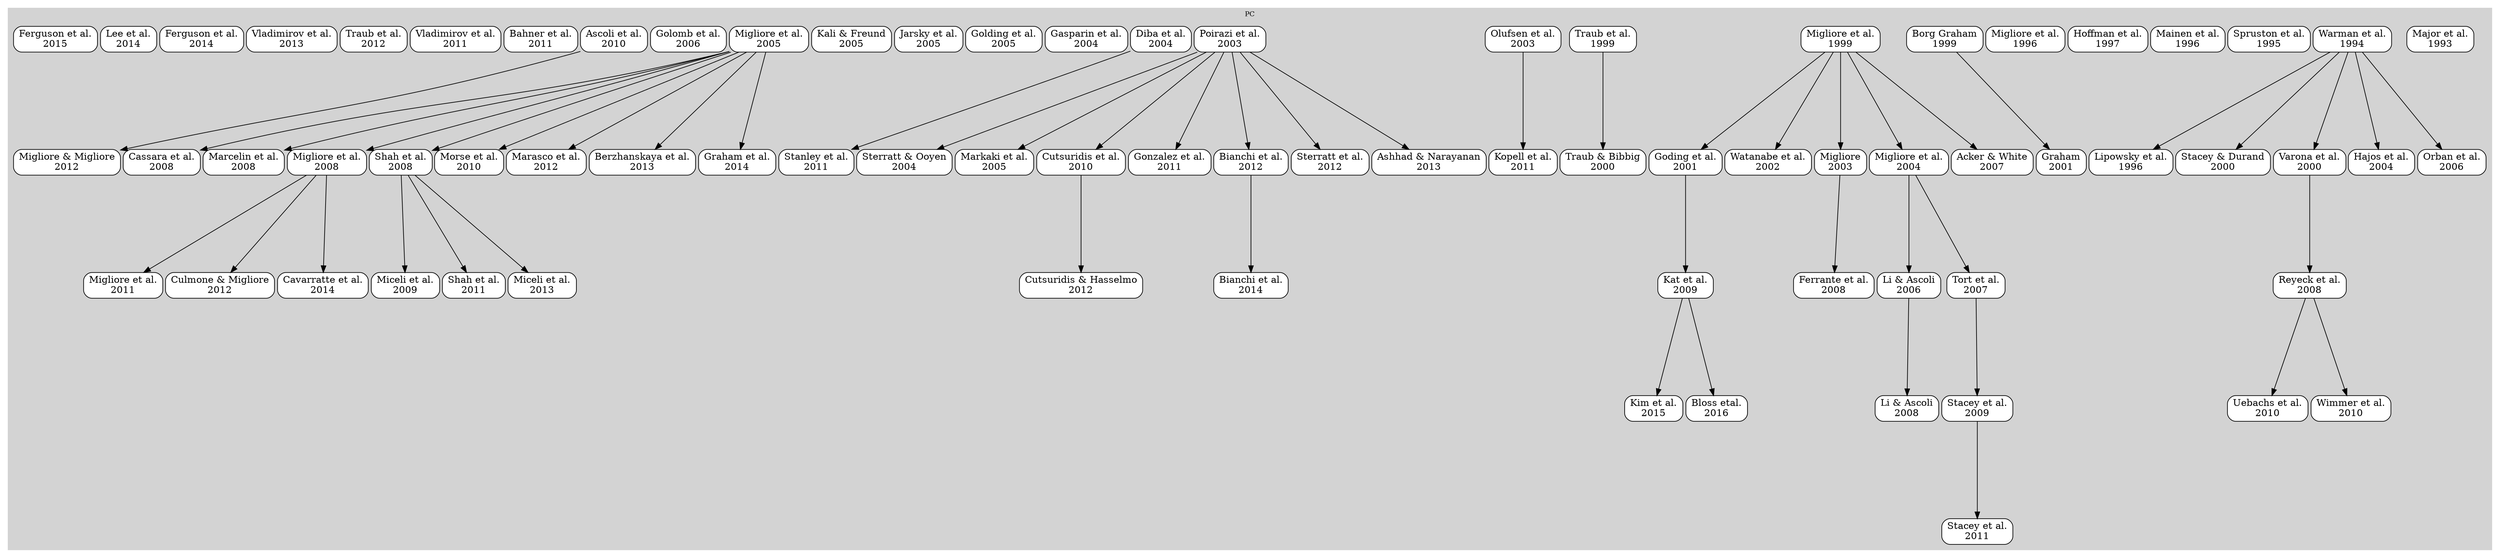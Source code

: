 # GraphViz compliant export of CA1Models.csv

digraph CA1Models_csv {
  fontsize=10;
  ranksep=2;
  nodesep=0.06;

  subgraph cluster_PC {
    style=filled;
    color=lightgrey;
    node [shape="rect",style="rounded,filled",color="black",fillcolor="white",label="Major et al.\n1993"]; p01;
    node [shape="rect",style="rounded,filled",color="black",fillcolor="white",label="Warman et al.\n1994"]; p02;
    node [shape="rect",style="rounded,filled",color="black",fillcolor="white",label="Spruston et al.\n1995"]; p03;
    node [shape="rect",style="rounded,filled",color="black",fillcolor="white",label="Mainen et al.\n1996"]; p04;
    node [shape="rect",style="rounded,filled",color="black",fillcolor="white",label="Hoffman et al.\n1997"]; p05;
    node [shape="rect",style="rounded,filled",color="black",fillcolor="white",label="Lipowsky et al.\n1996"]; p06;
    p02 -> p06 [len=1.0, arrowhead=normal]
    node [shape="rect",style="rounded,filled",color="black",fillcolor="white",label="Migliore et al.\n1996"]; p07;
    node [shape="rect",style="rounded,filled",color="black",fillcolor="white",label="Borg Graham\n1999"]; p08;
    node [shape="rect",style="rounded,filled",color="black",fillcolor="white",label="Migliore et al.\n1999"]; p09;
    node [shape="rect",style="rounded,filled",color="black",fillcolor="white",label="Traub et al.\n1999"]; n01;
    node [shape="rect",style="rounded,filled",color="black",fillcolor="white",label="Stacey & Durand\n2000"]; p10;
    p02 -> p10 [len=1.0, arrowhead=normal]
    node [shape="rect",style="rounded,filled",color="black",fillcolor="white",label="Traub & Bibbig\n2000"]; n06;
    n01 -> n06 [len=1.0, arrowhead=normal]
    node [shape="rect",style="rounded,filled",color="black",fillcolor="white",label="Varona et al.\n2000"]; p11;
    p02 -> p11 [len=1.0, arrowhead=normal]
    node [shape="rect",style="rounded,filled",color="black",fillcolor="white",label="Goding et al.\n2001"]; p12;
    p09 -> p12 [len=1.0, arrowhead=normal]
    node [shape="rect",style="rounded,filled",color="black",fillcolor="white",label="Graham\n2001"]; p13;
    p08 -> p13 [len=1.0, arrowhead=normal]
    node [shape="rect",style="rounded,filled",color="black",fillcolor="white",label="Watanabe et al.\n2002"]; p14;
    p09 -> p14 [len=1.0, arrowhead=normal]
    node [shape="rect",style="rounded,filled",color="black",fillcolor="white",label="Migliore\n2003"]; p15;
    p09 -> p15 [len=1.0, arrowhead=normal]
    node [shape="rect",style="rounded,filled",color="black",fillcolor="white",label="Olufsen et al.\n2003"]; n11;
    node [shape="rect",style="rounded,filled",color="black",fillcolor="white",label="Poirazi et al.\n2003"]; p16;
    node [shape="rect",style="rounded,filled",color="black",fillcolor="white",label="Diba et al.\n2004"]; p17;
    node [shape="rect",style="rounded,filled",color="black",fillcolor="white",label="Gasparin et al.\n2004"]; p18;
    node [shape="rect",style="rounded,filled",color="black",fillcolor="white",label="Hajos et al.\n2004"]; p19;
    p02 -> p19 [len=1.0, arrowhead=normal]
    node [shape="rect",style="rounded,filled",color="black",fillcolor="white",label="Migliore et al.\n2004"]; p20;
    p09 -> p20 [len=1.0, arrowhead=normal]
    node [shape="rect",style="rounded,filled",color="black",fillcolor="white",label="Sterratt & Ooyen\n2004"]; p21;
    p16 -> p21 [len=1.0, arrowhead=normal]
    node [shape="rect",style="rounded,filled",color="black",fillcolor="white",label="Golding et al.\n2005"]; p22;
    node [shape="rect",style="rounded,filled",color="black",fillcolor="white",label="Jarsky et al.\n2005"]; p23;
    node [shape="rect",style="rounded,filled",color="black",fillcolor="white",label="Kali & Freund\n2005"]; p24;
    node [shape="rect",style="rounded,filled",color="black",fillcolor="white",label="Markaki et al.\n2005"]; p25;
    p16 -> p25 [len=1.0, arrowhead=normal]
    node [shape="rect",style="rounded,filled",color="black",fillcolor="white",label="Migliore et al.\n2005"]; p26;
    node [shape="rect",style="rounded,filled",color="black",fillcolor="white",label="Golomb et al.\n2006"]; p27;
    node [shape="rect",style="rounded,filled",color="black",fillcolor="white",label="Li & Ascoli\n2006"]; p28;
    p20 -> p28 [len=1.0, arrowhead=normal]
    node [shape="rect",style="rounded,filled",color="black",fillcolor="white",label="Orban et al.\n2006"]; n16;
    p02 -> n16 [len=1.0, arrowhead=normal]
    node [shape="rect",style="rounded,filled",color="black",fillcolor="white",label="Acker & White\n2007"]; p29;
    p09 -> p29 [len=1.0, arrowhead=normal]
    node [shape="rect",style="rounded,filled",color="black",fillcolor="white",label="Tort et al.\n2007"]; n19;
    p20 -> n19 [len=1.0, arrowhead=normal]
    node [shape="rect",style="rounded,filled",color="black",fillcolor="white",label="Cassara et al.\n2008"]; p30;
    p26 -> p30 [len=1.0, arrowhead=normal]
    node [shape="rect",style="rounded,filled",color="black",fillcolor="white",label="Ferrante et al.\n2008"]; p31;
    p15 -> p31 [len=1.0, arrowhead=normal]
    node [shape="rect",style="rounded,filled",color="black",fillcolor="white",label="Li & Ascoli\n2008"]; p32;
    p28 -> p32 [len=1.0, arrowhead=normal]
    node [shape="rect",style="rounded,filled",color="black",fillcolor="white",label="Marcelin et al.\n2008"]; p33;
    p26 -> p33 [len=1.0, arrowhead=normal]
    node [shape="rect",style="rounded,filled",color="black",fillcolor="white",label="Migliore et al.\n2008"]; p34;
    p26 -> p34 [len=1.0, arrowhead=normal]
    node [shape="rect",style="rounded,filled",color="black",fillcolor="white",label="Reyeck et al.\n2008"]; p35;
    p11 -> p35 [len=1.0, arrowhead=normal]
    node [shape="rect",style="rounded,filled",color="black",fillcolor="white",label="Shah et al.\n2008"]; p36;
    p26 -> p36 [len=1.0, arrowhead=normal]
    node [shape="rect",style="rounded,filled",color="black",fillcolor="white",label="Miceli et al.\n2009"]; p37;
    p36 -> p37 [len=1.0, arrowhead=normal]
    node [shape="rect",style="rounded,filled",color="black",fillcolor="white",label="Kat et al.\n2009"]; p38;
    p12 -> p38 [len=1.0, arrowhead=normal]
    node [shape="rect",style="rounded,filled",color="black",fillcolor="white",label="Stacey et al.\n2009"]; n22;
    n19 -> n22 [len=1.0, arrowhead=normal]
    node [shape="rect",style="rounded,filled",color="black",fillcolor="white",label="Ascoli et al.\n2010"]; p39;
    node [shape="rect",style="rounded,filled",color="black",fillcolor="white",label="Cutsuridis et al.\n2010"]; n24;
    p16 -> n24 [len=1.0, arrowhead=normal]
    node [shape="rect",style="rounded,filled",color="black",fillcolor="white",label="Morse et al.\n2010"]; p40;
    p26 -> p40 [len=1.0, arrowhead=normal]
    node [shape="rect",style="rounded,filled",color="black",fillcolor="white",label="Uebachs et al.\n2010"]; p41;
    p35 -> p41 [len=1.0, arrowhead=normal]
    node [shape="rect",style="rounded,filled",color="black",fillcolor="white",label="Wimmer et al.\n2010"]; p42;
    p35 -> p42 [len=1.0, arrowhead=normal]
    node [shape="rect",style="rounded,filled",color="black",fillcolor="white",label="Bahner et al.\n2011"]; n29;
    node [shape="rect",style="rounded,filled",color="black",fillcolor="white",label="Gonzalez et al.\n2011"]; p43;
    p16 -> p43 [len=1.0, arrowhead=normal]
    node [shape="rect",style="rounded,filled",color="black",fillcolor="white",label="Kopell et al.\n2011"]; n33;
    n11 -> n33 [len=1.0, arrowhead=normal]
    node [shape="rect",style="rounded,filled",color="black",fillcolor="white",label="Migliore et al.\n2011"]; p44;
    p34 -> p44 [len=1.0, arrowhead=normal]
    node [shape="rect",style="rounded,filled",color="black",fillcolor="white",label="Shah et al.\n2011"]; p45;
    p36 -> p45 [len=1.0, arrowhead=normal]
    node [shape="rect",style="rounded,filled",color="black",fillcolor="white",label="Stacey et al.\n2011"]; n36;
    n22 -> n36 [len=1.0, arrowhead=normal]
    node [shape="rect",style="rounded,filled",color="black",fillcolor="white",label="Stanley et al.\n2011"]; p46;
    p17 -> p46 [len=1.0, arrowhead=normal]
    node [shape="rect",style="rounded,filled",color="black",fillcolor="white",label="Vladimirov et al.\n2011"]; p47;
    node [shape="rect",style="rounded,filled",color="black",fillcolor="white",label="Bianchi et al.\n2012"]; p48;
    p16 -> p48 [len=1.0, arrowhead=normal]
    node [shape="rect",style="rounded,filled",color="black",fillcolor="white",label="Culmone & Migliore\n2012"]; p49;
    p34 -> p49 [len=1.0, arrowhead=normal]
    node [shape="rect",style="rounded,filled",color="black",fillcolor="white",label="Cutsuridis & Hasselmo\n2012"]; n38;
    n24 -> n38 [len=1.0, arrowhead=normal]
    node [shape="rect",style="rounded,filled",color="black",fillcolor="white",label="Marasco et al.\n2012"]; p50;
    p26 -> p50 [len=1.0, arrowhead=normal]
    node [shape="rect",style="rounded,filled",color="black",fillcolor="white",label="Migliore & Migliore\n2012"]; p51;
    p39 -> p51 [len=1.0, arrowhead=normal]
    node [shape="rect",style="rounded,filled",color="black",fillcolor="white",label="Sterratt et al.\n2012"]; p52;
    p16 -> p52 [len=1.0, arrowhead=normal]
    node [shape="rect",style="rounded,filled",color="black",fillcolor="white",label="Traub et al.\n2012"]; n45;
    node [shape="rect",style="rounded,filled",color="black",fillcolor="white",label="Ashhad & Narayanan\n2013"]; p53;
    p16 -> p53 [len=1.0, arrowhead=normal]
    node [shape="rect",style="rounded,filled",color="black",fillcolor="white",label="Berzhanskaya et al.\n2013"]; n50;
    p26 -> n50 [len=1.0, arrowhead=normal]
    node [shape="rect",style="rounded,filled",color="black",fillcolor="white",label="Miceli et al.\n2013"]; p54;
    p36 -> p54 [len=1.0, arrowhead=normal]
    node [shape="rect",style="rounded,filled",color="black",fillcolor="white",label="Vladimirov et al.\n2013"]; n53;
    node [shape="rect",style="rounded,filled",color="black",fillcolor="white",label="Bianchi et al.\n2014"]; n55;
    p48 -> n55 [len=1.0, arrowhead=normal]
    node [shape="rect",style="rounded,filled",color="black",fillcolor="white",label="Cavarratte et al.\n2014"]; p55;
    p34 -> p55 [len=1.0, arrowhead=normal]
    node [shape="rect",style="rounded,filled",color="black",fillcolor="white",label="Ferguson et al.\n2014"]; p56;
    node [shape="rect",style="rounded,filled",color="black",fillcolor="white",label="Graham et al.\n2014"]; p57;
    p26 -> p57 [len=1.0, arrowhead=normal]
    node [shape="rect",style="rounded,filled",color="black",fillcolor="white",label="Lee et al.\n2014"]; n60;
    node [shape="rect",style="rounded,filled",color="black",fillcolor="white",label="Ferguson et al.\n2015"]; n62;
    node [shape="rect",style="rounded,filled",color="black",fillcolor="white",label="Kim et al.\n2015"]; p58;
    p38 -> p58 [len=1.0, arrowhead=normal]
    node [shape="rect",style="rounded,filled",color="black",fillcolor="white",label="Bloss etal.\n2016"]; p59;
    p38 -> p59 [len=1.0, arrowhead=normal]
    label="PC";
  }


}
